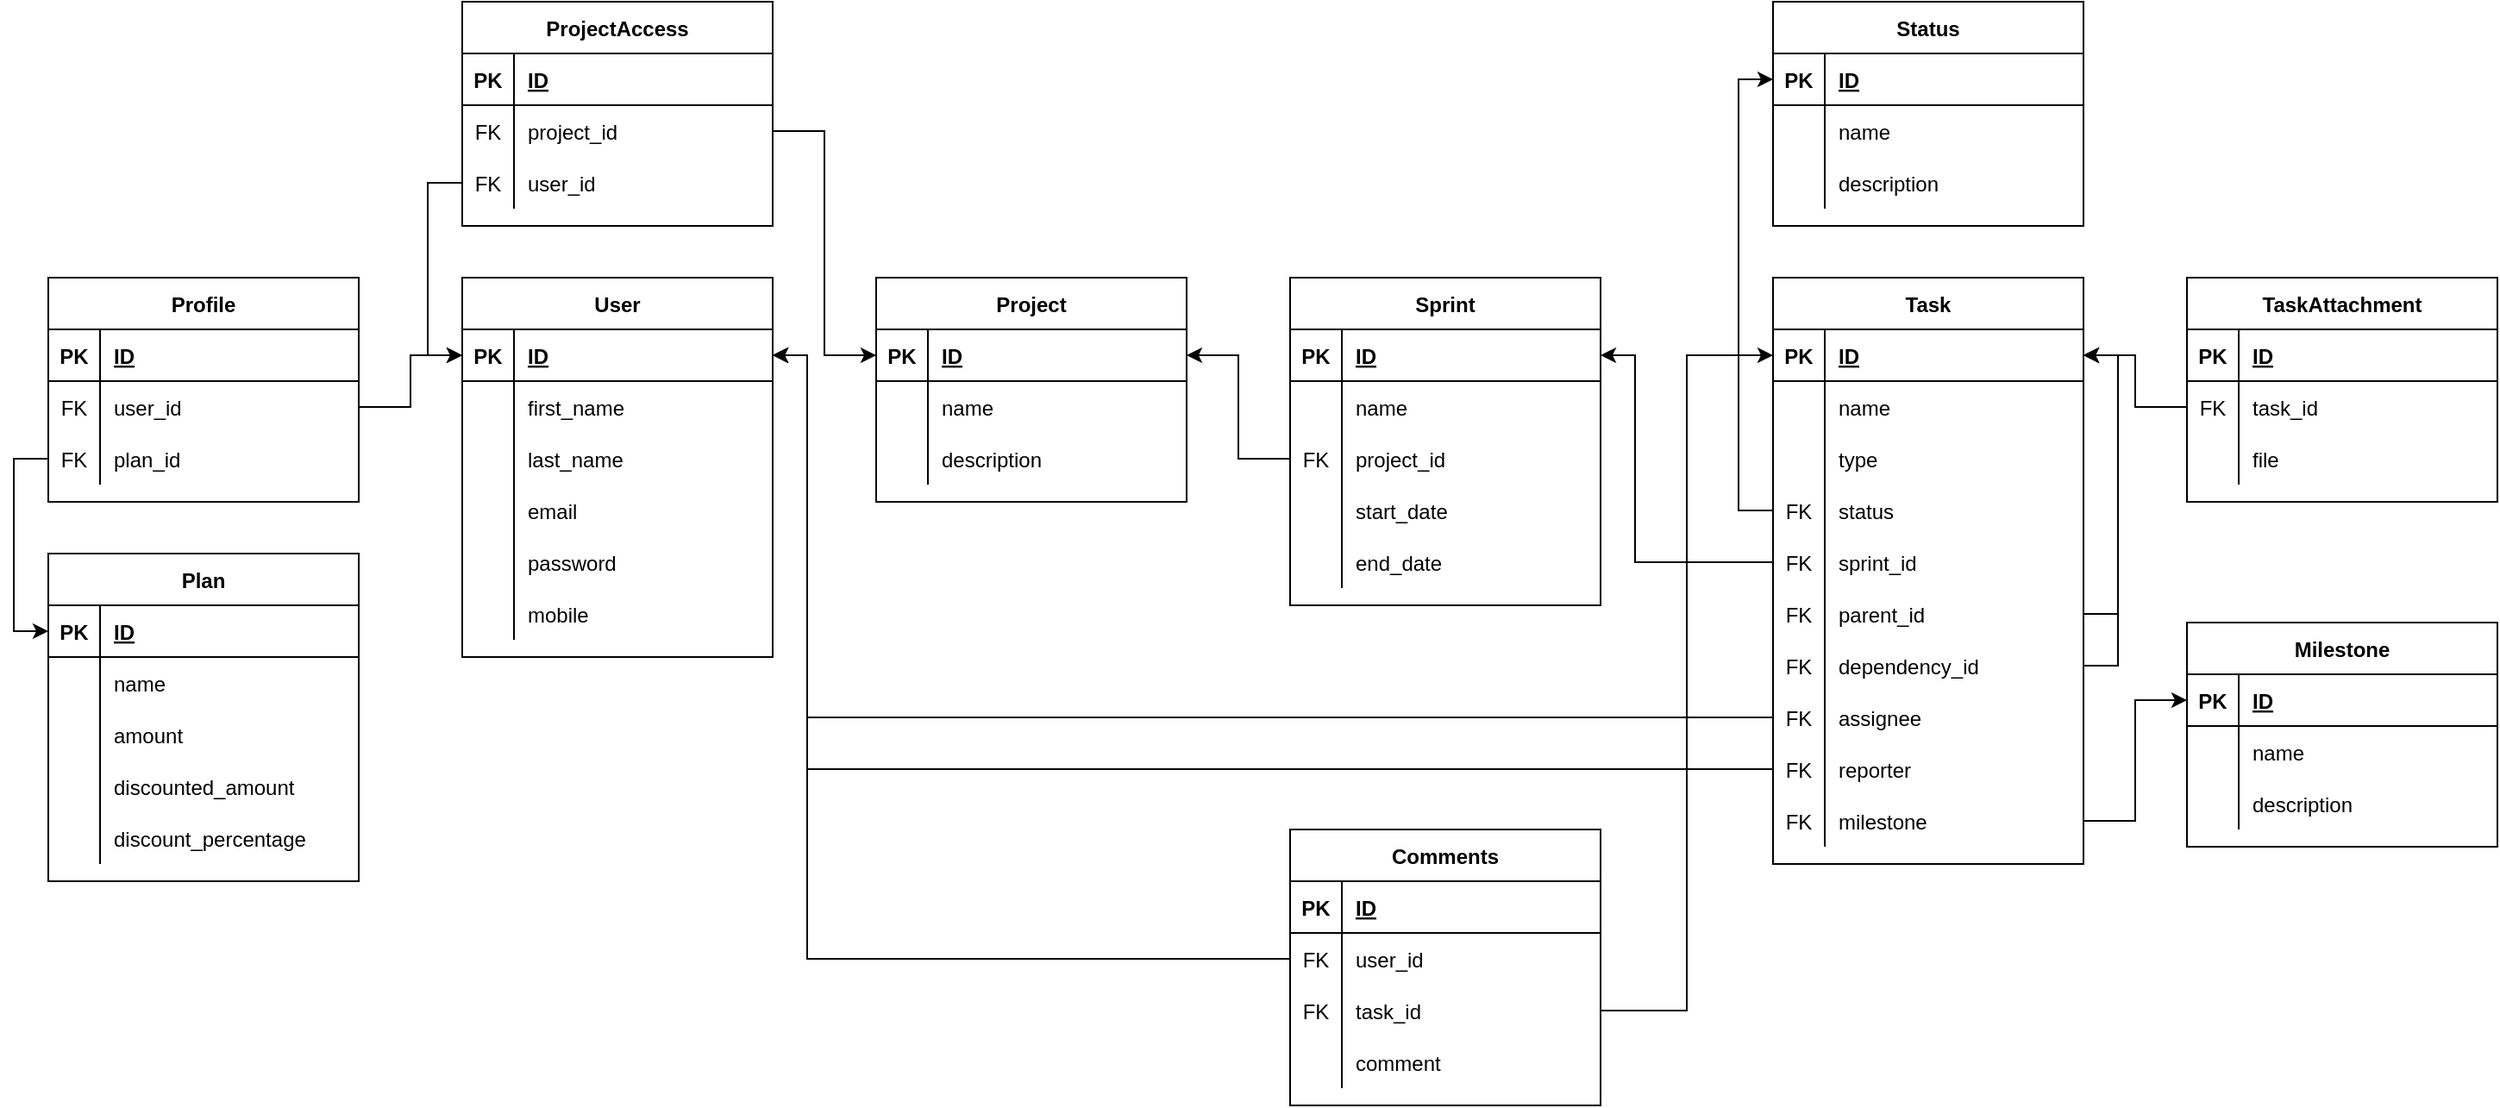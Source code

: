 <mxfile version="15.6.8" type="github">
  <diagram id="wfkcBgb6p3wLtQEq4TnD" name="Page-1">
    <mxGraphModel dx="1186" dy="795" grid="1" gridSize="10" guides="1" tooltips="1" connect="1" arrows="1" fold="1" page="0" pageScale="1" pageWidth="850" pageHeight="1100" math="0" shadow="0">
      <root>
        <mxCell id="0" />
        <mxCell id="1" parent="0" />
        <mxCell id="tUHsFK2jZvNZ1cLPrpK1-1" value="User" style="shape=table;startSize=30;container=1;collapsible=1;childLayout=tableLayout;fixedRows=1;rowLines=0;fontStyle=1;align=center;resizeLast=1;" parent="1" vertex="1">
          <mxGeometry x="320" y="320" width="180" height="220" as="geometry" />
        </mxCell>
        <mxCell id="tUHsFK2jZvNZ1cLPrpK1-2" value="" style="shape=partialRectangle;collapsible=0;dropTarget=0;pointerEvents=0;fillColor=none;top=0;left=0;bottom=1;right=0;points=[[0,0.5],[1,0.5]];portConstraint=eastwest;" parent="tUHsFK2jZvNZ1cLPrpK1-1" vertex="1">
          <mxGeometry y="30" width="180" height="30" as="geometry" />
        </mxCell>
        <mxCell id="tUHsFK2jZvNZ1cLPrpK1-3" value="PK" style="shape=partialRectangle;connectable=0;fillColor=none;top=0;left=0;bottom=0;right=0;fontStyle=1;overflow=hidden;" parent="tUHsFK2jZvNZ1cLPrpK1-2" vertex="1">
          <mxGeometry width="30" height="30" as="geometry">
            <mxRectangle width="30" height="30" as="alternateBounds" />
          </mxGeometry>
        </mxCell>
        <mxCell id="tUHsFK2jZvNZ1cLPrpK1-4" value="ID" style="shape=partialRectangle;connectable=0;fillColor=none;top=0;left=0;bottom=0;right=0;align=left;spacingLeft=6;fontStyle=5;overflow=hidden;" parent="tUHsFK2jZvNZ1cLPrpK1-2" vertex="1">
          <mxGeometry x="30" width="150" height="30" as="geometry">
            <mxRectangle width="150" height="30" as="alternateBounds" />
          </mxGeometry>
        </mxCell>
        <mxCell id="tUHsFK2jZvNZ1cLPrpK1-5" value="" style="shape=partialRectangle;collapsible=0;dropTarget=0;pointerEvents=0;fillColor=none;top=0;left=0;bottom=0;right=0;points=[[0,0.5],[1,0.5]];portConstraint=eastwest;" parent="tUHsFK2jZvNZ1cLPrpK1-1" vertex="1">
          <mxGeometry y="60" width="180" height="30" as="geometry" />
        </mxCell>
        <mxCell id="tUHsFK2jZvNZ1cLPrpK1-6" value="" style="shape=partialRectangle;connectable=0;fillColor=none;top=0;left=0;bottom=0;right=0;editable=1;overflow=hidden;" parent="tUHsFK2jZvNZ1cLPrpK1-5" vertex="1">
          <mxGeometry width="30" height="30" as="geometry">
            <mxRectangle width="30" height="30" as="alternateBounds" />
          </mxGeometry>
        </mxCell>
        <mxCell id="tUHsFK2jZvNZ1cLPrpK1-7" value="first_name" style="shape=partialRectangle;connectable=0;fillColor=none;top=0;left=0;bottom=0;right=0;align=left;spacingLeft=6;overflow=hidden;" parent="tUHsFK2jZvNZ1cLPrpK1-5" vertex="1">
          <mxGeometry x="30" width="150" height="30" as="geometry">
            <mxRectangle width="150" height="30" as="alternateBounds" />
          </mxGeometry>
        </mxCell>
        <mxCell id="tUHsFK2jZvNZ1cLPrpK1-8" value="" style="shape=partialRectangle;collapsible=0;dropTarget=0;pointerEvents=0;fillColor=none;top=0;left=0;bottom=0;right=0;points=[[0,0.5],[1,0.5]];portConstraint=eastwest;" parent="tUHsFK2jZvNZ1cLPrpK1-1" vertex="1">
          <mxGeometry y="90" width="180" height="30" as="geometry" />
        </mxCell>
        <mxCell id="tUHsFK2jZvNZ1cLPrpK1-9" value="" style="shape=partialRectangle;connectable=0;fillColor=none;top=0;left=0;bottom=0;right=0;editable=1;overflow=hidden;" parent="tUHsFK2jZvNZ1cLPrpK1-8" vertex="1">
          <mxGeometry width="30" height="30" as="geometry">
            <mxRectangle width="30" height="30" as="alternateBounds" />
          </mxGeometry>
        </mxCell>
        <mxCell id="tUHsFK2jZvNZ1cLPrpK1-10" value="last_name" style="shape=partialRectangle;connectable=0;fillColor=none;top=0;left=0;bottom=0;right=0;align=left;spacingLeft=6;overflow=hidden;" parent="tUHsFK2jZvNZ1cLPrpK1-8" vertex="1">
          <mxGeometry x="30" width="150" height="30" as="geometry">
            <mxRectangle width="150" height="30" as="alternateBounds" />
          </mxGeometry>
        </mxCell>
        <mxCell id="tUHsFK2jZvNZ1cLPrpK1-11" value="" style="shape=partialRectangle;collapsible=0;dropTarget=0;pointerEvents=0;fillColor=none;top=0;left=0;bottom=0;right=0;points=[[0,0.5],[1,0.5]];portConstraint=eastwest;" parent="tUHsFK2jZvNZ1cLPrpK1-1" vertex="1">
          <mxGeometry y="120" width="180" height="30" as="geometry" />
        </mxCell>
        <mxCell id="tUHsFK2jZvNZ1cLPrpK1-12" value="" style="shape=partialRectangle;connectable=0;fillColor=none;top=0;left=0;bottom=0;right=0;editable=1;overflow=hidden;" parent="tUHsFK2jZvNZ1cLPrpK1-11" vertex="1">
          <mxGeometry width="30" height="30" as="geometry">
            <mxRectangle width="30" height="30" as="alternateBounds" />
          </mxGeometry>
        </mxCell>
        <mxCell id="tUHsFK2jZvNZ1cLPrpK1-13" value="email" style="shape=partialRectangle;connectable=0;fillColor=none;top=0;left=0;bottom=0;right=0;align=left;spacingLeft=6;overflow=hidden;" parent="tUHsFK2jZvNZ1cLPrpK1-11" vertex="1">
          <mxGeometry x="30" width="150" height="30" as="geometry">
            <mxRectangle width="150" height="30" as="alternateBounds" />
          </mxGeometry>
        </mxCell>
        <mxCell id="tUHsFK2jZvNZ1cLPrpK1-15" value="" style="shape=partialRectangle;collapsible=0;dropTarget=0;pointerEvents=0;fillColor=none;top=0;left=0;bottom=0;right=0;points=[[0,0.5],[1,0.5]];portConstraint=eastwest;" parent="tUHsFK2jZvNZ1cLPrpK1-1" vertex="1">
          <mxGeometry y="150" width="180" height="30" as="geometry" />
        </mxCell>
        <mxCell id="tUHsFK2jZvNZ1cLPrpK1-16" value="" style="shape=partialRectangle;connectable=0;fillColor=none;top=0;left=0;bottom=0;right=0;editable=1;overflow=hidden;" parent="tUHsFK2jZvNZ1cLPrpK1-15" vertex="1">
          <mxGeometry width="30" height="30" as="geometry">
            <mxRectangle width="30" height="30" as="alternateBounds" />
          </mxGeometry>
        </mxCell>
        <mxCell id="tUHsFK2jZvNZ1cLPrpK1-17" value="password" style="shape=partialRectangle;connectable=0;fillColor=none;top=0;left=0;bottom=0;right=0;align=left;spacingLeft=6;overflow=hidden;" parent="tUHsFK2jZvNZ1cLPrpK1-15" vertex="1">
          <mxGeometry x="30" width="150" height="30" as="geometry">
            <mxRectangle width="150" height="30" as="alternateBounds" />
          </mxGeometry>
        </mxCell>
        <mxCell id="tUHsFK2jZvNZ1cLPrpK1-18" value="" style="shape=partialRectangle;collapsible=0;dropTarget=0;pointerEvents=0;fillColor=none;top=0;left=0;bottom=0;right=0;points=[[0,0.5],[1,0.5]];portConstraint=eastwest;" parent="tUHsFK2jZvNZ1cLPrpK1-1" vertex="1">
          <mxGeometry y="180" width="180" height="30" as="geometry" />
        </mxCell>
        <mxCell id="tUHsFK2jZvNZ1cLPrpK1-19" value="" style="shape=partialRectangle;connectable=0;fillColor=none;top=0;left=0;bottom=0;right=0;editable=1;overflow=hidden;" parent="tUHsFK2jZvNZ1cLPrpK1-18" vertex="1">
          <mxGeometry width="30" height="30" as="geometry">
            <mxRectangle width="30" height="30" as="alternateBounds" />
          </mxGeometry>
        </mxCell>
        <mxCell id="tUHsFK2jZvNZ1cLPrpK1-20" value="mobile" style="shape=partialRectangle;connectable=0;fillColor=none;top=0;left=0;bottom=0;right=0;align=left;spacingLeft=6;overflow=hidden;" parent="tUHsFK2jZvNZ1cLPrpK1-18" vertex="1">
          <mxGeometry x="30" width="150" height="30" as="geometry">
            <mxRectangle width="150" height="30" as="alternateBounds" />
          </mxGeometry>
        </mxCell>
        <mxCell id="tUHsFK2jZvNZ1cLPrpK1-24" value="Profile" style="shape=table;startSize=30;container=1;collapsible=1;childLayout=tableLayout;fixedRows=1;rowLines=0;fontStyle=1;align=center;resizeLast=1;" parent="1" vertex="1">
          <mxGeometry x="80" y="320" width="180" height="130" as="geometry" />
        </mxCell>
        <mxCell id="tUHsFK2jZvNZ1cLPrpK1-25" value="" style="shape=partialRectangle;collapsible=0;dropTarget=0;pointerEvents=0;fillColor=none;top=0;left=0;bottom=1;right=0;points=[[0,0.5],[1,0.5]];portConstraint=eastwest;" parent="tUHsFK2jZvNZ1cLPrpK1-24" vertex="1">
          <mxGeometry y="30" width="180" height="30" as="geometry" />
        </mxCell>
        <mxCell id="tUHsFK2jZvNZ1cLPrpK1-26" value="PK" style="shape=partialRectangle;connectable=0;fillColor=none;top=0;left=0;bottom=0;right=0;fontStyle=1;overflow=hidden;" parent="tUHsFK2jZvNZ1cLPrpK1-25" vertex="1">
          <mxGeometry width="30" height="30" as="geometry">
            <mxRectangle width="30" height="30" as="alternateBounds" />
          </mxGeometry>
        </mxCell>
        <mxCell id="tUHsFK2jZvNZ1cLPrpK1-27" value="ID" style="shape=partialRectangle;connectable=0;fillColor=none;top=0;left=0;bottom=0;right=0;align=left;spacingLeft=6;fontStyle=5;overflow=hidden;" parent="tUHsFK2jZvNZ1cLPrpK1-25" vertex="1">
          <mxGeometry x="30" width="150" height="30" as="geometry">
            <mxRectangle width="150" height="30" as="alternateBounds" />
          </mxGeometry>
        </mxCell>
        <mxCell id="tUHsFK2jZvNZ1cLPrpK1-28" value="" style="shape=partialRectangle;collapsible=0;dropTarget=0;pointerEvents=0;fillColor=none;top=0;left=0;bottom=0;right=0;points=[[0,0.5],[1,0.5]];portConstraint=eastwest;" parent="tUHsFK2jZvNZ1cLPrpK1-24" vertex="1">
          <mxGeometry y="60" width="180" height="30" as="geometry" />
        </mxCell>
        <mxCell id="tUHsFK2jZvNZ1cLPrpK1-29" value="FK" style="shape=partialRectangle;connectable=0;fillColor=none;top=0;left=0;bottom=0;right=0;editable=1;overflow=hidden;" parent="tUHsFK2jZvNZ1cLPrpK1-28" vertex="1">
          <mxGeometry width="30" height="30" as="geometry">
            <mxRectangle width="30" height="30" as="alternateBounds" />
          </mxGeometry>
        </mxCell>
        <mxCell id="tUHsFK2jZvNZ1cLPrpK1-30" value="user_id" style="shape=partialRectangle;connectable=0;fillColor=none;top=0;left=0;bottom=0;right=0;align=left;spacingLeft=6;overflow=hidden;" parent="tUHsFK2jZvNZ1cLPrpK1-28" vertex="1">
          <mxGeometry x="30" width="150" height="30" as="geometry">
            <mxRectangle width="150" height="30" as="alternateBounds" />
          </mxGeometry>
        </mxCell>
        <mxCell id="tUHsFK2jZvNZ1cLPrpK1-31" value="" style="shape=partialRectangle;collapsible=0;dropTarget=0;pointerEvents=0;fillColor=none;top=0;left=0;bottom=0;right=0;points=[[0,0.5],[1,0.5]];portConstraint=eastwest;" parent="tUHsFK2jZvNZ1cLPrpK1-24" vertex="1">
          <mxGeometry y="90" width="180" height="30" as="geometry" />
        </mxCell>
        <mxCell id="tUHsFK2jZvNZ1cLPrpK1-32" value="FK" style="shape=partialRectangle;connectable=0;fillColor=none;top=0;left=0;bottom=0;right=0;editable=1;overflow=hidden;" parent="tUHsFK2jZvNZ1cLPrpK1-31" vertex="1">
          <mxGeometry width="30" height="30" as="geometry">
            <mxRectangle width="30" height="30" as="alternateBounds" />
          </mxGeometry>
        </mxCell>
        <mxCell id="tUHsFK2jZvNZ1cLPrpK1-33" value="plan_id" style="shape=partialRectangle;connectable=0;fillColor=none;top=0;left=0;bottom=0;right=0;align=left;spacingLeft=6;overflow=hidden;" parent="tUHsFK2jZvNZ1cLPrpK1-31" vertex="1">
          <mxGeometry x="30" width="150" height="30" as="geometry">
            <mxRectangle width="150" height="30" as="alternateBounds" />
          </mxGeometry>
        </mxCell>
        <mxCell id="tUHsFK2jZvNZ1cLPrpK1-43" style="edgeStyle=orthogonalEdgeStyle;rounded=0;orthogonalLoop=1;jettySize=auto;html=1;entryX=0;entryY=0.5;entryDx=0;entryDy=0;" parent="1" source="tUHsFK2jZvNZ1cLPrpK1-28" target="tUHsFK2jZvNZ1cLPrpK1-2" edge="1">
          <mxGeometry relative="1" as="geometry" />
        </mxCell>
        <mxCell id="tUHsFK2jZvNZ1cLPrpK1-44" value="Plan" style="shape=table;startSize=30;container=1;collapsible=1;childLayout=tableLayout;fixedRows=1;rowLines=0;fontStyle=1;align=center;resizeLast=1;" parent="1" vertex="1">
          <mxGeometry x="80" y="480" width="180" height="190" as="geometry" />
        </mxCell>
        <mxCell id="tUHsFK2jZvNZ1cLPrpK1-45" value="" style="shape=partialRectangle;collapsible=0;dropTarget=0;pointerEvents=0;fillColor=none;top=0;left=0;bottom=1;right=0;points=[[0,0.5],[1,0.5]];portConstraint=eastwest;" parent="tUHsFK2jZvNZ1cLPrpK1-44" vertex="1">
          <mxGeometry y="30" width="180" height="30" as="geometry" />
        </mxCell>
        <mxCell id="tUHsFK2jZvNZ1cLPrpK1-46" value="PK" style="shape=partialRectangle;connectable=0;fillColor=none;top=0;left=0;bottom=0;right=0;fontStyle=1;overflow=hidden;" parent="tUHsFK2jZvNZ1cLPrpK1-45" vertex="1">
          <mxGeometry width="30" height="30" as="geometry">
            <mxRectangle width="30" height="30" as="alternateBounds" />
          </mxGeometry>
        </mxCell>
        <mxCell id="tUHsFK2jZvNZ1cLPrpK1-47" value="ID" style="shape=partialRectangle;connectable=0;fillColor=none;top=0;left=0;bottom=0;right=0;align=left;spacingLeft=6;fontStyle=5;overflow=hidden;" parent="tUHsFK2jZvNZ1cLPrpK1-45" vertex="1">
          <mxGeometry x="30" width="150" height="30" as="geometry">
            <mxRectangle width="150" height="30" as="alternateBounds" />
          </mxGeometry>
        </mxCell>
        <mxCell id="tUHsFK2jZvNZ1cLPrpK1-48" value="" style="shape=partialRectangle;collapsible=0;dropTarget=0;pointerEvents=0;fillColor=none;top=0;left=0;bottom=0;right=0;points=[[0,0.5],[1,0.5]];portConstraint=eastwest;" parent="tUHsFK2jZvNZ1cLPrpK1-44" vertex="1">
          <mxGeometry y="60" width="180" height="30" as="geometry" />
        </mxCell>
        <mxCell id="tUHsFK2jZvNZ1cLPrpK1-49" value="" style="shape=partialRectangle;connectable=0;fillColor=none;top=0;left=0;bottom=0;right=0;editable=1;overflow=hidden;" parent="tUHsFK2jZvNZ1cLPrpK1-48" vertex="1">
          <mxGeometry width="30" height="30" as="geometry">
            <mxRectangle width="30" height="30" as="alternateBounds" />
          </mxGeometry>
        </mxCell>
        <mxCell id="tUHsFK2jZvNZ1cLPrpK1-50" value="name" style="shape=partialRectangle;connectable=0;fillColor=none;top=0;left=0;bottom=0;right=0;align=left;spacingLeft=6;overflow=hidden;" parent="tUHsFK2jZvNZ1cLPrpK1-48" vertex="1">
          <mxGeometry x="30" width="150" height="30" as="geometry">
            <mxRectangle width="150" height="30" as="alternateBounds" />
          </mxGeometry>
        </mxCell>
        <mxCell id="tUHsFK2jZvNZ1cLPrpK1-51" value="" style="shape=partialRectangle;collapsible=0;dropTarget=0;pointerEvents=0;fillColor=none;top=0;left=0;bottom=0;right=0;points=[[0,0.5],[1,0.5]];portConstraint=eastwest;" parent="tUHsFK2jZvNZ1cLPrpK1-44" vertex="1">
          <mxGeometry y="90" width="180" height="30" as="geometry" />
        </mxCell>
        <mxCell id="tUHsFK2jZvNZ1cLPrpK1-52" value="" style="shape=partialRectangle;connectable=0;fillColor=none;top=0;left=0;bottom=0;right=0;editable=1;overflow=hidden;" parent="tUHsFK2jZvNZ1cLPrpK1-51" vertex="1">
          <mxGeometry width="30" height="30" as="geometry">
            <mxRectangle width="30" height="30" as="alternateBounds" />
          </mxGeometry>
        </mxCell>
        <mxCell id="tUHsFK2jZvNZ1cLPrpK1-53" value="amount" style="shape=partialRectangle;connectable=0;fillColor=none;top=0;left=0;bottom=0;right=0;align=left;spacingLeft=6;overflow=hidden;" parent="tUHsFK2jZvNZ1cLPrpK1-51" vertex="1">
          <mxGeometry x="30" width="150" height="30" as="geometry">
            <mxRectangle width="150" height="30" as="alternateBounds" />
          </mxGeometry>
        </mxCell>
        <mxCell id="tUHsFK2jZvNZ1cLPrpK1-54" value="" style="shape=partialRectangle;collapsible=0;dropTarget=0;pointerEvents=0;fillColor=none;top=0;left=0;bottom=0;right=0;points=[[0,0.5],[1,0.5]];portConstraint=eastwest;" parent="tUHsFK2jZvNZ1cLPrpK1-44" vertex="1">
          <mxGeometry y="120" width="180" height="30" as="geometry" />
        </mxCell>
        <mxCell id="tUHsFK2jZvNZ1cLPrpK1-55" value="" style="shape=partialRectangle;connectable=0;fillColor=none;top=0;left=0;bottom=0;right=0;editable=1;overflow=hidden;" parent="tUHsFK2jZvNZ1cLPrpK1-54" vertex="1">
          <mxGeometry width="30" height="30" as="geometry">
            <mxRectangle width="30" height="30" as="alternateBounds" />
          </mxGeometry>
        </mxCell>
        <mxCell id="tUHsFK2jZvNZ1cLPrpK1-56" value="discounted_amount" style="shape=partialRectangle;connectable=0;fillColor=none;top=0;left=0;bottom=0;right=0;align=left;spacingLeft=6;overflow=hidden;" parent="tUHsFK2jZvNZ1cLPrpK1-54" vertex="1">
          <mxGeometry x="30" width="150" height="30" as="geometry">
            <mxRectangle width="150" height="30" as="alternateBounds" />
          </mxGeometry>
        </mxCell>
        <mxCell id="tUHsFK2jZvNZ1cLPrpK1-57" value="" style="shape=partialRectangle;collapsible=0;dropTarget=0;pointerEvents=0;fillColor=none;top=0;left=0;bottom=0;right=0;points=[[0,0.5],[1,0.5]];portConstraint=eastwest;" parent="tUHsFK2jZvNZ1cLPrpK1-44" vertex="1">
          <mxGeometry y="150" width="180" height="30" as="geometry" />
        </mxCell>
        <mxCell id="tUHsFK2jZvNZ1cLPrpK1-58" value="" style="shape=partialRectangle;connectable=0;fillColor=none;top=0;left=0;bottom=0;right=0;editable=1;overflow=hidden;" parent="tUHsFK2jZvNZ1cLPrpK1-57" vertex="1">
          <mxGeometry width="30" height="30" as="geometry">
            <mxRectangle width="30" height="30" as="alternateBounds" />
          </mxGeometry>
        </mxCell>
        <mxCell id="tUHsFK2jZvNZ1cLPrpK1-59" value="discount_percentage" style="shape=partialRectangle;connectable=0;fillColor=none;top=0;left=0;bottom=0;right=0;align=left;spacingLeft=6;overflow=hidden;" parent="tUHsFK2jZvNZ1cLPrpK1-57" vertex="1">
          <mxGeometry x="30" width="150" height="30" as="geometry">
            <mxRectangle width="150" height="30" as="alternateBounds" />
          </mxGeometry>
        </mxCell>
        <mxCell id="tUHsFK2jZvNZ1cLPrpK1-63" style="edgeStyle=orthogonalEdgeStyle;rounded=0;orthogonalLoop=1;jettySize=auto;html=1;entryX=0;entryY=0.5;entryDx=0;entryDy=0;" parent="1" source="tUHsFK2jZvNZ1cLPrpK1-31" target="tUHsFK2jZvNZ1cLPrpK1-45" edge="1">
          <mxGeometry relative="1" as="geometry" />
        </mxCell>
        <mxCell id="2mw0_InC506mDzr1-3cD-1" value="Project" style="shape=table;startSize=30;container=1;collapsible=1;childLayout=tableLayout;fixedRows=1;rowLines=0;fontStyle=1;align=center;resizeLast=1;" vertex="1" parent="1">
          <mxGeometry x="560" y="320" width="180" height="130" as="geometry" />
        </mxCell>
        <mxCell id="2mw0_InC506mDzr1-3cD-2" value="" style="shape=partialRectangle;collapsible=0;dropTarget=0;pointerEvents=0;fillColor=none;top=0;left=0;bottom=1;right=0;points=[[0,0.5],[1,0.5]];portConstraint=eastwest;" vertex="1" parent="2mw0_InC506mDzr1-3cD-1">
          <mxGeometry y="30" width="180" height="30" as="geometry" />
        </mxCell>
        <mxCell id="2mw0_InC506mDzr1-3cD-3" value="PK" style="shape=partialRectangle;connectable=0;fillColor=none;top=0;left=0;bottom=0;right=0;fontStyle=1;overflow=hidden;" vertex="1" parent="2mw0_InC506mDzr1-3cD-2">
          <mxGeometry width="30" height="30" as="geometry">
            <mxRectangle width="30" height="30" as="alternateBounds" />
          </mxGeometry>
        </mxCell>
        <mxCell id="2mw0_InC506mDzr1-3cD-4" value="ID" style="shape=partialRectangle;connectable=0;fillColor=none;top=0;left=0;bottom=0;right=0;align=left;spacingLeft=6;fontStyle=5;overflow=hidden;" vertex="1" parent="2mw0_InC506mDzr1-3cD-2">
          <mxGeometry x="30" width="150" height="30" as="geometry">
            <mxRectangle width="150" height="30" as="alternateBounds" />
          </mxGeometry>
        </mxCell>
        <mxCell id="2mw0_InC506mDzr1-3cD-5" value="" style="shape=partialRectangle;collapsible=0;dropTarget=0;pointerEvents=0;fillColor=none;top=0;left=0;bottom=0;right=0;points=[[0,0.5],[1,0.5]];portConstraint=eastwest;" vertex="1" parent="2mw0_InC506mDzr1-3cD-1">
          <mxGeometry y="60" width="180" height="30" as="geometry" />
        </mxCell>
        <mxCell id="2mw0_InC506mDzr1-3cD-6" value="" style="shape=partialRectangle;connectable=0;fillColor=none;top=0;left=0;bottom=0;right=0;editable=1;overflow=hidden;" vertex="1" parent="2mw0_InC506mDzr1-3cD-5">
          <mxGeometry width="30" height="30" as="geometry">
            <mxRectangle width="30" height="30" as="alternateBounds" />
          </mxGeometry>
        </mxCell>
        <mxCell id="2mw0_InC506mDzr1-3cD-7" value="name" style="shape=partialRectangle;connectable=0;fillColor=none;top=0;left=0;bottom=0;right=0;align=left;spacingLeft=6;overflow=hidden;" vertex="1" parent="2mw0_InC506mDzr1-3cD-5">
          <mxGeometry x="30" width="150" height="30" as="geometry">
            <mxRectangle width="150" height="30" as="alternateBounds" />
          </mxGeometry>
        </mxCell>
        <mxCell id="2mw0_InC506mDzr1-3cD-8" value="" style="shape=partialRectangle;collapsible=0;dropTarget=0;pointerEvents=0;fillColor=none;top=0;left=0;bottom=0;right=0;points=[[0,0.5],[1,0.5]];portConstraint=eastwest;" vertex="1" parent="2mw0_InC506mDzr1-3cD-1">
          <mxGeometry y="90" width="180" height="30" as="geometry" />
        </mxCell>
        <mxCell id="2mw0_InC506mDzr1-3cD-9" value="" style="shape=partialRectangle;connectable=0;fillColor=none;top=0;left=0;bottom=0;right=0;editable=1;overflow=hidden;" vertex="1" parent="2mw0_InC506mDzr1-3cD-8">
          <mxGeometry width="30" height="30" as="geometry">
            <mxRectangle width="30" height="30" as="alternateBounds" />
          </mxGeometry>
        </mxCell>
        <mxCell id="2mw0_InC506mDzr1-3cD-10" value="description" style="shape=partialRectangle;connectable=0;fillColor=none;top=0;left=0;bottom=0;right=0;align=left;spacingLeft=6;overflow=hidden;" vertex="1" parent="2mw0_InC506mDzr1-3cD-8">
          <mxGeometry x="30" width="150" height="30" as="geometry">
            <mxRectangle width="150" height="30" as="alternateBounds" />
          </mxGeometry>
        </mxCell>
        <mxCell id="2mw0_InC506mDzr1-3cD-20" value="ProjectAccess" style="shape=table;startSize=30;container=1;collapsible=1;childLayout=tableLayout;fixedRows=1;rowLines=0;fontStyle=1;align=center;resizeLast=1;" vertex="1" parent="1">
          <mxGeometry x="320" y="160" width="180" height="130" as="geometry" />
        </mxCell>
        <mxCell id="2mw0_InC506mDzr1-3cD-21" value="" style="shape=partialRectangle;collapsible=0;dropTarget=0;pointerEvents=0;fillColor=none;top=0;left=0;bottom=1;right=0;points=[[0,0.5],[1,0.5]];portConstraint=eastwest;" vertex="1" parent="2mw0_InC506mDzr1-3cD-20">
          <mxGeometry y="30" width="180" height="30" as="geometry" />
        </mxCell>
        <mxCell id="2mw0_InC506mDzr1-3cD-22" value="PK" style="shape=partialRectangle;connectable=0;fillColor=none;top=0;left=0;bottom=0;right=0;fontStyle=1;overflow=hidden;" vertex="1" parent="2mw0_InC506mDzr1-3cD-21">
          <mxGeometry width="30" height="30" as="geometry">
            <mxRectangle width="30" height="30" as="alternateBounds" />
          </mxGeometry>
        </mxCell>
        <mxCell id="2mw0_InC506mDzr1-3cD-23" value="ID" style="shape=partialRectangle;connectable=0;fillColor=none;top=0;left=0;bottom=0;right=0;align=left;spacingLeft=6;fontStyle=5;overflow=hidden;" vertex="1" parent="2mw0_InC506mDzr1-3cD-21">
          <mxGeometry x="30" width="150" height="30" as="geometry">
            <mxRectangle width="150" height="30" as="alternateBounds" />
          </mxGeometry>
        </mxCell>
        <mxCell id="2mw0_InC506mDzr1-3cD-24" value="" style="shape=partialRectangle;collapsible=0;dropTarget=0;pointerEvents=0;fillColor=none;top=0;left=0;bottom=0;right=0;points=[[0,0.5],[1,0.5]];portConstraint=eastwest;" vertex="1" parent="2mw0_InC506mDzr1-3cD-20">
          <mxGeometry y="60" width="180" height="30" as="geometry" />
        </mxCell>
        <mxCell id="2mw0_InC506mDzr1-3cD-25" value="FK" style="shape=partialRectangle;connectable=0;fillColor=none;top=0;left=0;bottom=0;right=0;editable=1;overflow=hidden;" vertex="1" parent="2mw0_InC506mDzr1-3cD-24">
          <mxGeometry width="30" height="30" as="geometry">
            <mxRectangle width="30" height="30" as="alternateBounds" />
          </mxGeometry>
        </mxCell>
        <mxCell id="2mw0_InC506mDzr1-3cD-26" value="project_id" style="shape=partialRectangle;connectable=0;fillColor=none;top=0;left=0;bottom=0;right=0;align=left;spacingLeft=6;overflow=hidden;" vertex="1" parent="2mw0_InC506mDzr1-3cD-24">
          <mxGeometry x="30" width="150" height="30" as="geometry">
            <mxRectangle width="150" height="30" as="alternateBounds" />
          </mxGeometry>
        </mxCell>
        <mxCell id="2mw0_InC506mDzr1-3cD-27" value="" style="shape=partialRectangle;collapsible=0;dropTarget=0;pointerEvents=0;fillColor=none;top=0;left=0;bottom=0;right=0;points=[[0,0.5],[1,0.5]];portConstraint=eastwest;" vertex="1" parent="2mw0_InC506mDzr1-3cD-20">
          <mxGeometry y="90" width="180" height="30" as="geometry" />
        </mxCell>
        <mxCell id="2mw0_InC506mDzr1-3cD-28" value="FK" style="shape=partialRectangle;connectable=0;fillColor=none;top=0;left=0;bottom=0;right=0;editable=1;overflow=hidden;" vertex="1" parent="2mw0_InC506mDzr1-3cD-27">
          <mxGeometry width="30" height="30" as="geometry">
            <mxRectangle width="30" height="30" as="alternateBounds" />
          </mxGeometry>
        </mxCell>
        <mxCell id="2mw0_InC506mDzr1-3cD-29" value="user_id" style="shape=partialRectangle;connectable=0;fillColor=none;top=0;left=0;bottom=0;right=0;align=left;spacingLeft=6;overflow=hidden;" vertex="1" parent="2mw0_InC506mDzr1-3cD-27">
          <mxGeometry x="30" width="150" height="30" as="geometry">
            <mxRectangle width="150" height="30" as="alternateBounds" />
          </mxGeometry>
        </mxCell>
        <mxCell id="2mw0_InC506mDzr1-3cD-34" style="edgeStyle=orthogonalEdgeStyle;rounded=0;orthogonalLoop=1;jettySize=auto;html=1;entryX=0;entryY=0.5;entryDx=0;entryDy=0;" edge="1" parent="1" source="2mw0_InC506mDzr1-3cD-24" target="2mw0_InC506mDzr1-3cD-2">
          <mxGeometry relative="1" as="geometry" />
        </mxCell>
        <mxCell id="2mw0_InC506mDzr1-3cD-35" style="edgeStyle=orthogonalEdgeStyle;rounded=0;orthogonalLoop=1;jettySize=auto;html=1;entryX=0;entryY=0.5;entryDx=0;entryDy=0;" edge="1" parent="1" source="2mw0_InC506mDzr1-3cD-27" target="tUHsFK2jZvNZ1cLPrpK1-2">
          <mxGeometry relative="1" as="geometry" />
        </mxCell>
        <mxCell id="2mw0_InC506mDzr1-3cD-36" value="Sprint" style="shape=table;startSize=30;container=1;collapsible=1;childLayout=tableLayout;fixedRows=1;rowLines=0;fontStyle=1;align=center;resizeLast=1;" vertex="1" parent="1">
          <mxGeometry x="800" y="320" width="180" height="190" as="geometry" />
        </mxCell>
        <mxCell id="2mw0_InC506mDzr1-3cD-37" value="" style="shape=partialRectangle;collapsible=0;dropTarget=0;pointerEvents=0;fillColor=none;top=0;left=0;bottom=1;right=0;points=[[0,0.5],[1,0.5]];portConstraint=eastwest;" vertex="1" parent="2mw0_InC506mDzr1-3cD-36">
          <mxGeometry y="30" width="180" height="30" as="geometry" />
        </mxCell>
        <mxCell id="2mw0_InC506mDzr1-3cD-38" value="PK" style="shape=partialRectangle;connectable=0;fillColor=none;top=0;left=0;bottom=0;right=0;fontStyle=1;overflow=hidden;" vertex="1" parent="2mw0_InC506mDzr1-3cD-37">
          <mxGeometry width="30" height="30" as="geometry">
            <mxRectangle width="30" height="30" as="alternateBounds" />
          </mxGeometry>
        </mxCell>
        <mxCell id="2mw0_InC506mDzr1-3cD-39" value="ID" style="shape=partialRectangle;connectable=0;fillColor=none;top=0;left=0;bottom=0;right=0;align=left;spacingLeft=6;fontStyle=5;overflow=hidden;" vertex="1" parent="2mw0_InC506mDzr1-3cD-37">
          <mxGeometry x="30" width="150" height="30" as="geometry">
            <mxRectangle width="150" height="30" as="alternateBounds" />
          </mxGeometry>
        </mxCell>
        <mxCell id="2mw0_InC506mDzr1-3cD-40" value="" style="shape=partialRectangle;collapsible=0;dropTarget=0;pointerEvents=0;fillColor=none;top=0;left=0;bottom=0;right=0;points=[[0,0.5],[1,0.5]];portConstraint=eastwest;" vertex="1" parent="2mw0_InC506mDzr1-3cD-36">
          <mxGeometry y="60" width="180" height="30" as="geometry" />
        </mxCell>
        <mxCell id="2mw0_InC506mDzr1-3cD-41" value="" style="shape=partialRectangle;connectable=0;fillColor=none;top=0;left=0;bottom=0;right=0;editable=1;overflow=hidden;" vertex="1" parent="2mw0_InC506mDzr1-3cD-40">
          <mxGeometry width="30" height="30" as="geometry">
            <mxRectangle width="30" height="30" as="alternateBounds" />
          </mxGeometry>
        </mxCell>
        <mxCell id="2mw0_InC506mDzr1-3cD-42" value="name" style="shape=partialRectangle;connectable=0;fillColor=none;top=0;left=0;bottom=0;right=0;align=left;spacingLeft=6;overflow=hidden;" vertex="1" parent="2mw0_InC506mDzr1-3cD-40">
          <mxGeometry x="30" width="150" height="30" as="geometry">
            <mxRectangle width="150" height="30" as="alternateBounds" />
          </mxGeometry>
        </mxCell>
        <mxCell id="2mw0_InC506mDzr1-3cD-43" value="" style="shape=partialRectangle;collapsible=0;dropTarget=0;pointerEvents=0;fillColor=none;top=0;left=0;bottom=0;right=0;points=[[0,0.5],[1,0.5]];portConstraint=eastwest;" vertex="1" parent="2mw0_InC506mDzr1-3cD-36">
          <mxGeometry y="90" width="180" height="30" as="geometry" />
        </mxCell>
        <mxCell id="2mw0_InC506mDzr1-3cD-44" value="FK" style="shape=partialRectangle;connectable=0;fillColor=none;top=0;left=0;bottom=0;right=0;editable=1;overflow=hidden;" vertex="1" parent="2mw0_InC506mDzr1-3cD-43">
          <mxGeometry width="30" height="30" as="geometry">
            <mxRectangle width="30" height="30" as="alternateBounds" />
          </mxGeometry>
        </mxCell>
        <mxCell id="2mw0_InC506mDzr1-3cD-45" value="project_id" style="shape=partialRectangle;connectable=0;fillColor=none;top=0;left=0;bottom=0;right=0;align=left;spacingLeft=6;overflow=hidden;" vertex="1" parent="2mw0_InC506mDzr1-3cD-43">
          <mxGeometry x="30" width="150" height="30" as="geometry">
            <mxRectangle width="150" height="30" as="alternateBounds" />
          </mxGeometry>
        </mxCell>
        <mxCell id="2mw0_InC506mDzr1-3cD-57" value="" style="shape=partialRectangle;collapsible=0;dropTarget=0;pointerEvents=0;fillColor=none;top=0;left=0;bottom=0;right=0;points=[[0,0.5],[1,0.5]];portConstraint=eastwest;" vertex="1" parent="2mw0_InC506mDzr1-3cD-36">
          <mxGeometry y="120" width="180" height="30" as="geometry" />
        </mxCell>
        <mxCell id="2mw0_InC506mDzr1-3cD-58" value="" style="shape=partialRectangle;connectable=0;fillColor=none;top=0;left=0;bottom=0;right=0;editable=1;overflow=hidden;" vertex="1" parent="2mw0_InC506mDzr1-3cD-57">
          <mxGeometry width="30" height="30" as="geometry">
            <mxRectangle width="30" height="30" as="alternateBounds" />
          </mxGeometry>
        </mxCell>
        <mxCell id="2mw0_InC506mDzr1-3cD-59" value="start_date" style="shape=partialRectangle;connectable=0;fillColor=none;top=0;left=0;bottom=0;right=0;align=left;spacingLeft=6;overflow=hidden;" vertex="1" parent="2mw0_InC506mDzr1-3cD-57">
          <mxGeometry x="30" width="150" height="30" as="geometry">
            <mxRectangle width="150" height="30" as="alternateBounds" />
          </mxGeometry>
        </mxCell>
        <mxCell id="2mw0_InC506mDzr1-3cD-60" value="" style="shape=partialRectangle;collapsible=0;dropTarget=0;pointerEvents=0;fillColor=none;top=0;left=0;bottom=0;right=0;points=[[0,0.5],[1,0.5]];portConstraint=eastwest;" vertex="1" parent="2mw0_InC506mDzr1-3cD-36">
          <mxGeometry y="150" width="180" height="30" as="geometry" />
        </mxCell>
        <mxCell id="2mw0_InC506mDzr1-3cD-61" value="" style="shape=partialRectangle;connectable=0;fillColor=none;top=0;left=0;bottom=0;right=0;editable=1;overflow=hidden;" vertex="1" parent="2mw0_InC506mDzr1-3cD-60">
          <mxGeometry width="30" height="30" as="geometry">
            <mxRectangle width="30" height="30" as="alternateBounds" />
          </mxGeometry>
        </mxCell>
        <mxCell id="2mw0_InC506mDzr1-3cD-62" value="end_date" style="shape=partialRectangle;connectable=0;fillColor=none;top=0;left=0;bottom=0;right=0;align=left;spacingLeft=6;overflow=hidden;" vertex="1" parent="2mw0_InC506mDzr1-3cD-60">
          <mxGeometry x="30" width="150" height="30" as="geometry">
            <mxRectangle width="150" height="30" as="alternateBounds" />
          </mxGeometry>
        </mxCell>
        <mxCell id="2mw0_InC506mDzr1-3cD-46" style="edgeStyle=orthogonalEdgeStyle;rounded=0;orthogonalLoop=1;jettySize=auto;html=1;" edge="1" parent="1" source="2mw0_InC506mDzr1-3cD-43" target="2mw0_InC506mDzr1-3cD-2">
          <mxGeometry relative="1" as="geometry" />
        </mxCell>
        <mxCell id="2mw0_InC506mDzr1-3cD-47" value="Task" style="shape=table;startSize=30;container=1;collapsible=1;childLayout=tableLayout;fixedRows=1;rowLines=0;fontStyle=1;align=center;resizeLast=1;" vertex="1" parent="1">
          <mxGeometry x="1080" y="320" width="180" height="340" as="geometry" />
        </mxCell>
        <mxCell id="2mw0_InC506mDzr1-3cD-48" value="" style="shape=partialRectangle;collapsible=0;dropTarget=0;pointerEvents=0;fillColor=none;top=0;left=0;bottom=1;right=0;points=[[0,0.5],[1,0.5]];portConstraint=eastwest;" vertex="1" parent="2mw0_InC506mDzr1-3cD-47">
          <mxGeometry y="30" width="180" height="30" as="geometry" />
        </mxCell>
        <mxCell id="2mw0_InC506mDzr1-3cD-49" value="PK" style="shape=partialRectangle;connectable=0;fillColor=none;top=0;left=0;bottom=0;right=0;fontStyle=1;overflow=hidden;" vertex="1" parent="2mw0_InC506mDzr1-3cD-48">
          <mxGeometry width="30" height="30" as="geometry">
            <mxRectangle width="30" height="30" as="alternateBounds" />
          </mxGeometry>
        </mxCell>
        <mxCell id="2mw0_InC506mDzr1-3cD-50" value="ID" style="shape=partialRectangle;connectable=0;fillColor=none;top=0;left=0;bottom=0;right=0;align=left;spacingLeft=6;fontStyle=5;overflow=hidden;" vertex="1" parent="2mw0_InC506mDzr1-3cD-48">
          <mxGeometry x="30" width="150" height="30" as="geometry">
            <mxRectangle width="150" height="30" as="alternateBounds" />
          </mxGeometry>
        </mxCell>
        <mxCell id="2mw0_InC506mDzr1-3cD-51" value="" style="shape=partialRectangle;collapsible=0;dropTarget=0;pointerEvents=0;fillColor=none;top=0;left=0;bottom=0;right=0;points=[[0,0.5],[1,0.5]];portConstraint=eastwest;" vertex="1" parent="2mw0_InC506mDzr1-3cD-47">
          <mxGeometry y="60" width="180" height="30" as="geometry" />
        </mxCell>
        <mxCell id="2mw0_InC506mDzr1-3cD-52" value="" style="shape=partialRectangle;connectable=0;fillColor=none;top=0;left=0;bottom=0;right=0;editable=1;overflow=hidden;" vertex="1" parent="2mw0_InC506mDzr1-3cD-51">
          <mxGeometry width="30" height="30" as="geometry">
            <mxRectangle width="30" height="30" as="alternateBounds" />
          </mxGeometry>
        </mxCell>
        <mxCell id="2mw0_InC506mDzr1-3cD-53" value="name" style="shape=partialRectangle;connectable=0;fillColor=none;top=0;left=0;bottom=0;right=0;align=left;spacingLeft=6;overflow=hidden;" vertex="1" parent="2mw0_InC506mDzr1-3cD-51">
          <mxGeometry x="30" width="150" height="30" as="geometry">
            <mxRectangle width="150" height="30" as="alternateBounds" />
          </mxGeometry>
        </mxCell>
        <mxCell id="2mw0_InC506mDzr1-3cD-63" value="" style="shape=partialRectangle;collapsible=0;dropTarget=0;pointerEvents=0;fillColor=none;top=0;left=0;bottom=0;right=0;points=[[0,0.5],[1,0.5]];portConstraint=eastwest;" vertex="1" parent="2mw0_InC506mDzr1-3cD-47">
          <mxGeometry y="90" width="180" height="30" as="geometry" />
        </mxCell>
        <mxCell id="2mw0_InC506mDzr1-3cD-64" value="" style="shape=partialRectangle;connectable=0;fillColor=none;top=0;left=0;bottom=0;right=0;editable=1;overflow=hidden;" vertex="1" parent="2mw0_InC506mDzr1-3cD-63">
          <mxGeometry width="30" height="30" as="geometry">
            <mxRectangle width="30" height="30" as="alternateBounds" />
          </mxGeometry>
        </mxCell>
        <mxCell id="2mw0_InC506mDzr1-3cD-65" value="type" style="shape=partialRectangle;connectable=0;fillColor=none;top=0;left=0;bottom=0;right=0;align=left;spacingLeft=6;overflow=hidden;" vertex="1" parent="2mw0_InC506mDzr1-3cD-63">
          <mxGeometry x="30" width="150" height="30" as="geometry">
            <mxRectangle width="150" height="30" as="alternateBounds" />
          </mxGeometry>
        </mxCell>
        <mxCell id="2mw0_InC506mDzr1-3cD-67" value="" style="shape=partialRectangle;collapsible=0;dropTarget=0;pointerEvents=0;fillColor=none;top=0;left=0;bottom=0;right=0;points=[[0,0.5],[1,0.5]];portConstraint=eastwest;" vertex="1" parent="2mw0_InC506mDzr1-3cD-47">
          <mxGeometry y="120" width="180" height="30" as="geometry" />
        </mxCell>
        <mxCell id="2mw0_InC506mDzr1-3cD-68" value="FK" style="shape=partialRectangle;connectable=0;fillColor=none;top=0;left=0;bottom=0;right=0;editable=1;overflow=hidden;" vertex="1" parent="2mw0_InC506mDzr1-3cD-67">
          <mxGeometry width="30" height="30" as="geometry">
            <mxRectangle width="30" height="30" as="alternateBounds" />
          </mxGeometry>
        </mxCell>
        <mxCell id="2mw0_InC506mDzr1-3cD-69" value="status" style="shape=partialRectangle;connectable=0;fillColor=none;top=0;left=0;bottom=0;right=0;align=left;spacingLeft=6;overflow=hidden;" vertex="1" parent="2mw0_InC506mDzr1-3cD-67">
          <mxGeometry x="30" width="150" height="30" as="geometry">
            <mxRectangle width="150" height="30" as="alternateBounds" />
          </mxGeometry>
        </mxCell>
        <mxCell id="2mw0_InC506mDzr1-3cD-54" value="" style="shape=partialRectangle;collapsible=0;dropTarget=0;pointerEvents=0;fillColor=none;top=0;left=0;bottom=0;right=0;points=[[0,0.5],[1,0.5]];portConstraint=eastwest;" vertex="1" parent="2mw0_InC506mDzr1-3cD-47">
          <mxGeometry y="150" width="180" height="30" as="geometry" />
        </mxCell>
        <mxCell id="2mw0_InC506mDzr1-3cD-55" value="FK" style="shape=partialRectangle;connectable=0;fillColor=none;top=0;left=0;bottom=0;right=0;editable=1;overflow=hidden;" vertex="1" parent="2mw0_InC506mDzr1-3cD-54">
          <mxGeometry width="30" height="30" as="geometry">
            <mxRectangle width="30" height="30" as="alternateBounds" />
          </mxGeometry>
        </mxCell>
        <mxCell id="2mw0_InC506mDzr1-3cD-56" value="sprint_id" style="shape=partialRectangle;connectable=0;fillColor=none;top=0;left=0;bottom=0;right=0;align=left;spacingLeft=6;overflow=hidden;" vertex="1" parent="2mw0_InC506mDzr1-3cD-54">
          <mxGeometry x="30" width="150" height="30" as="geometry">
            <mxRectangle width="150" height="30" as="alternateBounds" />
          </mxGeometry>
        </mxCell>
        <mxCell id="2mw0_InC506mDzr1-3cD-86" style="edgeStyle=orthogonalEdgeStyle;rounded=0;orthogonalLoop=1;jettySize=auto;html=1;" edge="1" parent="2mw0_InC506mDzr1-3cD-47" source="2mw0_InC506mDzr1-3cD-83" target="2mw0_InC506mDzr1-3cD-48">
          <mxGeometry relative="1" as="geometry">
            <Array as="points">
              <mxPoint x="200" y="195" />
              <mxPoint x="200" y="45" />
            </Array>
          </mxGeometry>
        </mxCell>
        <mxCell id="2mw0_InC506mDzr1-3cD-83" value="" style="shape=partialRectangle;collapsible=0;dropTarget=0;pointerEvents=0;fillColor=none;top=0;left=0;bottom=0;right=0;points=[[0,0.5],[1,0.5]];portConstraint=eastwest;" vertex="1" parent="2mw0_InC506mDzr1-3cD-47">
          <mxGeometry y="180" width="180" height="30" as="geometry" />
        </mxCell>
        <mxCell id="2mw0_InC506mDzr1-3cD-84" value="FK" style="shape=partialRectangle;connectable=0;fillColor=none;top=0;left=0;bottom=0;right=0;editable=1;overflow=hidden;" vertex="1" parent="2mw0_InC506mDzr1-3cD-83">
          <mxGeometry width="30" height="30" as="geometry">
            <mxRectangle width="30" height="30" as="alternateBounds" />
          </mxGeometry>
        </mxCell>
        <mxCell id="2mw0_InC506mDzr1-3cD-85" value="parent_id" style="shape=partialRectangle;connectable=0;fillColor=none;top=0;left=0;bottom=0;right=0;align=left;spacingLeft=6;overflow=hidden;" vertex="1" parent="2mw0_InC506mDzr1-3cD-83">
          <mxGeometry x="30" width="150" height="30" as="geometry">
            <mxRectangle width="150" height="30" as="alternateBounds" />
          </mxGeometry>
        </mxCell>
        <mxCell id="2mw0_InC506mDzr1-3cD-90" style="edgeStyle=orthogonalEdgeStyle;rounded=0;orthogonalLoop=1;jettySize=auto;html=1;entryX=1;entryY=0.5;entryDx=0;entryDy=0;" edge="1" parent="2mw0_InC506mDzr1-3cD-47" source="2mw0_InC506mDzr1-3cD-87" target="2mw0_InC506mDzr1-3cD-48">
          <mxGeometry relative="1" as="geometry">
            <Array as="points">
              <mxPoint x="200" y="225" />
              <mxPoint x="200" y="45" />
            </Array>
          </mxGeometry>
        </mxCell>
        <mxCell id="2mw0_InC506mDzr1-3cD-87" value="" style="shape=partialRectangle;collapsible=0;dropTarget=0;pointerEvents=0;fillColor=none;top=0;left=0;bottom=0;right=0;points=[[0,0.5],[1,0.5]];portConstraint=eastwest;" vertex="1" parent="2mw0_InC506mDzr1-3cD-47">
          <mxGeometry y="210" width="180" height="30" as="geometry" />
        </mxCell>
        <mxCell id="2mw0_InC506mDzr1-3cD-88" value="FK" style="shape=partialRectangle;connectable=0;fillColor=none;top=0;left=0;bottom=0;right=0;editable=1;overflow=hidden;" vertex="1" parent="2mw0_InC506mDzr1-3cD-87">
          <mxGeometry width="30" height="30" as="geometry">
            <mxRectangle width="30" height="30" as="alternateBounds" />
          </mxGeometry>
        </mxCell>
        <mxCell id="2mw0_InC506mDzr1-3cD-89" value="dependency_id" style="shape=partialRectangle;connectable=0;fillColor=none;top=0;left=0;bottom=0;right=0;align=left;spacingLeft=6;overflow=hidden;" vertex="1" parent="2mw0_InC506mDzr1-3cD-87">
          <mxGeometry x="30" width="150" height="30" as="geometry">
            <mxRectangle width="150" height="30" as="alternateBounds" />
          </mxGeometry>
        </mxCell>
        <mxCell id="2mw0_InC506mDzr1-3cD-101" value="" style="shape=partialRectangle;collapsible=0;dropTarget=0;pointerEvents=0;fillColor=none;top=0;left=0;bottom=0;right=0;points=[[0,0.5],[1,0.5]];portConstraint=eastwest;" vertex="1" parent="2mw0_InC506mDzr1-3cD-47">
          <mxGeometry y="240" width="180" height="30" as="geometry" />
        </mxCell>
        <mxCell id="2mw0_InC506mDzr1-3cD-102" value="FK" style="shape=partialRectangle;connectable=0;fillColor=none;top=0;left=0;bottom=0;right=0;editable=1;overflow=hidden;" vertex="1" parent="2mw0_InC506mDzr1-3cD-101">
          <mxGeometry width="30" height="30" as="geometry">
            <mxRectangle width="30" height="30" as="alternateBounds" />
          </mxGeometry>
        </mxCell>
        <mxCell id="2mw0_InC506mDzr1-3cD-103" value="assignee" style="shape=partialRectangle;connectable=0;fillColor=none;top=0;left=0;bottom=0;right=0;align=left;spacingLeft=6;overflow=hidden;" vertex="1" parent="2mw0_InC506mDzr1-3cD-101">
          <mxGeometry x="30" width="150" height="30" as="geometry">
            <mxRectangle width="150" height="30" as="alternateBounds" />
          </mxGeometry>
        </mxCell>
        <mxCell id="2mw0_InC506mDzr1-3cD-105" value="" style="shape=partialRectangle;collapsible=0;dropTarget=0;pointerEvents=0;fillColor=none;top=0;left=0;bottom=0;right=0;points=[[0,0.5],[1,0.5]];portConstraint=eastwest;" vertex="1" parent="2mw0_InC506mDzr1-3cD-47">
          <mxGeometry y="270" width="180" height="30" as="geometry" />
        </mxCell>
        <mxCell id="2mw0_InC506mDzr1-3cD-106" value="FK" style="shape=partialRectangle;connectable=0;fillColor=none;top=0;left=0;bottom=0;right=0;editable=1;overflow=hidden;" vertex="1" parent="2mw0_InC506mDzr1-3cD-105">
          <mxGeometry width="30" height="30" as="geometry">
            <mxRectangle width="30" height="30" as="alternateBounds" />
          </mxGeometry>
        </mxCell>
        <mxCell id="2mw0_InC506mDzr1-3cD-107" value="reporter" style="shape=partialRectangle;connectable=0;fillColor=none;top=0;left=0;bottom=0;right=0;align=left;spacingLeft=6;overflow=hidden;" vertex="1" parent="2mw0_InC506mDzr1-3cD-105">
          <mxGeometry x="30" width="150" height="30" as="geometry">
            <mxRectangle width="150" height="30" as="alternateBounds" />
          </mxGeometry>
        </mxCell>
        <mxCell id="2mw0_InC506mDzr1-3cD-129" value="" style="shape=partialRectangle;collapsible=0;dropTarget=0;pointerEvents=0;fillColor=none;top=0;left=0;bottom=0;right=0;points=[[0,0.5],[1,0.5]];portConstraint=eastwest;" vertex="1" parent="2mw0_InC506mDzr1-3cD-47">
          <mxGeometry y="300" width="180" height="30" as="geometry" />
        </mxCell>
        <mxCell id="2mw0_InC506mDzr1-3cD-130" value="FK" style="shape=partialRectangle;connectable=0;fillColor=none;top=0;left=0;bottom=0;right=0;editable=1;overflow=hidden;" vertex="1" parent="2mw0_InC506mDzr1-3cD-129">
          <mxGeometry width="30" height="30" as="geometry">
            <mxRectangle width="30" height="30" as="alternateBounds" />
          </mxGeometry>
        </mxCell>
        <mxCell id="2mw0_InC506mDzr1-3cD-131" value="milestone" style="shape=partialRectangle;connectable=0;fillColor=none;top=0;left=0;bottom=0;right=0;align=left;spacingLeft=6;overflow=hidden;" vertex="1" parent="2mw0_InC506mDzr1-3cD-129">
          <mxGeometry x="30" width="150" height="30" as="geometry">
            <mxRectangle width="150" height="30" as="alternateBounds" />
          </mxGeometry>
        </mxCell>
        <mxCell id="2mw0_InC506mDzr1-3cD-66" style="edgeStyle=orthogonalEdgeStyle;rounded=0;orthogonalLoop=1;jettySize=auto;html=1;" edge="1" parent="1" source="2mw0_InC506mDzr1-3cD-54" target="2mw0_InC506mDzr1-3cD-37">
          <mxGeometry relative="1" as="geometry">
            <Array as="points">
              <mxPoint x="1000" y="485" />
              <mxPoint x="1000" y="365" />
            </Array>
          </mxGeometry>
        </mxCell>
        <mxCell id="2mw0_InC506mDzr1-3cD-70" value="Status" style="shape=table;startSize=30;container=1;collapsible=1;childLayout=tableLayout;fixedRows=1;rowLines=0;fontStyle=1;align=center;resizeLast=1;" vertex="1" parent="1">
          <mxGeometry x="1080" y="160" width="180" height="130" as="geometry" />
        </mxCell>
        <mxCell id="2mw0_InC506mDzr1-3cD-71" value="" style="shape=partialRectangle;collapsible=0;dropTarget=0;pointerEvents=0;fillColor=none;top=0;left=0;bottom=1;right=0;points=[[0,0.5],[1,0.5]];portConstraint=eastwest;" vertex="1" parent="2mw0_InC506mDzr1-3cD-70">
          <mxGeometry y="30" width="180" height="30" as="geometry" />
        </mxCell>
        <mxCell id="2mw0_InC506mDzr1-3cD-72" value="PK" style="shape=partialRectangle;connectable=0;fillColor=none;top=0;left=0;bottom=0;right=0;fontStyle=1;overflow=hidden;" vertex="1" parent="2mw0_InC506mDzr1-3cD-71">
          <mxGeometry width="30" height="30" as="geometry">
            <mxRectangle width="30" height="30" as="alternateBounds" />
          </mxGeometry>
        </mxCell>
        <mxCell id="2mw0_InC506mDzr1-3cD-73" value="ID" style="shape=partialRectangle;connectable=0;fillColor=none;top=0;left=0;bottom=0;right=0;align=left;spacingLeft=6;fontStyle=5;overflow=hidden;" vertex="1" parent="2mw0_InC506mDzr1-3cD-71">
          <mxGeometry x="30" width="150" height="30" as="geometry">
            <mxRectangle width="150" height="30" as="alternateBounds" />
          </mxGeometry>
        </mxCell>
        <mxCell id="2mw0_InC506mDzr1-3cD-74" value="" style="shape=partialRectangle;collapsible=0;dropTarget=0;pointerEvents=0;fillColor=none;top=0;left=0;bottom=0;right=0;points=[[0,0.5],[1,0.5]];portConstraint=eastwest;" vertex="1" parent="2mw0_InC506mDzr1-3cD-70">
          <mxGeometry y="60" width="180" height="30" as="geometry" />
        </mxCell>
        <mxCell id="2mw0_InC506mDzr1-3cD-75" value="" style="shape=partialRectangle;connectable=0;fillColor=none;top=0;left=0;bottom=0;right=0;editable=1;overflow=hidden;" vertex="1" parent="2mw0_InC506mDzr1-3cD-74">
          <mxGeometry width="30" height="30" as="geometry">
            <mxRectangle width="30" height="30" as="alternateBounds" />
          </mxGeometry>
        </mxCell>
        <mxCell id="2mw0_InC506mDzr1-3cD-76" value="name" style="shape=partialRectangle;connectable=0;fillColor=none;top=0;left=0;bottom=0;right=0;align=left;spacingLeft=6;overflow=hidden;" vertex="1" parent="2mw0_InC506mDzr1-3cD-74">
          <mxGeometry x="30" width="150" height="30" as="geometry">
            <mxRectangle width="150" height="30" as="alternateBounds" />
          </mxGeometry>
        </mxCell>
        <mxCell id="2mw0_InC506mDzr1-3cD-77" value="" style="shape=partialRectangle;collapsible=0;dropTarget=0;pointerEvents=0;fillColor=none;top=0;left=0;bottom=0;right=0;points=[[0,0.5],[1,0.5]];portConstraint=eastwest;" vertex="1" parent="2mw0_InC506mDzr1-3cD-70">
          <mxGeometry y="90" width="180" height="30" as="geometry" />
        </mxCell>
        <mxCell id="2mw0_InC506mDzr1-3cD-78" value="" style="shape=partialRectangle;connectable=0;fillColor=none;top=0;left=0;bottom=0;right=0;editable=1;overflow=hidden;" vertex="1" parent="2mw0_InC506mDzr1-3cD-77">
          <mxGeometry width="30" height="30" as="geometry">
            <mxRectangle width="30" height="30" as="alternateBounds" />
          </mxGeometry>
        </mxCell>
        <mxCell id="2mw0_InC506mDzr1-3cD-79" value="description" style="shape=partialRectangle;connectable=0;fillColor=none;top=0;left=0;bottom=0;right=0;align=left;spacingLeft=6;overflow=hidden;" vertex="1" parent="2mw0_InC506mDzr1-3cD-77">
          <mxGeometry x="30" width="150" height="30" as="geometry">
            <mxRectangle width="150" height="30" as="alternateBounds" />
          </mxGeometry>
        </mxCell>
        <mxCell id="2mw0_InC506mDzr1-3cD-82" style="edgeStyle=orthogonalEdgeStyle;rounded=0;orthogonalLoop=1;jettySize=auto;html=1;entryX=0;entryY=0.5;entryDx=0;entryDy=0;" edge="1" parent="1" source="2mw0_InC506mDzr1-3cD-67" target="2mw0_InC506mDzr1-3cD-71">
          <mxGeometry relative="1" as="geometry" />
        </mxCell>
        <mxCell id="2mw0_InC506mDzr1-3cD-91" value="Comments" style="shape=table;startSize=30;container=1;collapsible=1;childLayout=tableLayout;fixedRows=1;rowLines=0;fontStyle=1;align=center;resizeLast=1;" vertex="1" parent="1">
          <mxGeometry x="800" y="640" width="180" height="160" as="geometry" />
        </mxCell>
        <mxCell id="2mw0_InC506mDzr1-3cD-92" value="" style="shape=partialRectangle;collapsible=0;dropTarget=0;pointerEvents=0;fillColor=none;top=0;left=0;bottom=1;right=0;points=[[0,0.5],[1,0.5]];portConstraint=eastwest;" vertex="1" parent="2mw0_InC506mDzr1-3cD-91">
          <mxGeometry y="30" width="180" height="30" as="geometry" />
        </mxCell>
        <mxCell id="2mw0_InC506mDzr1-3cD-93" value="PK" style="shape=partialRectangle;connectable=0;fillColor=none;top=0;left=0;bottom=0;right=0;fontStyle=1;overflow=hidden;" vertex="1" parent="2mw0_InC506mDzr1-3cD-92">
          <mxGeometry width="30" height="30" as="geometry">
            <mxRectangle width="30" height="30" as="alternateBounds" />
          </mxGeometry>
        </mxCell>
        <mxCell id="2mw0_InC506mDzr1-3cD-94" value="ID" style="shape=partialRectangle;connectable=0;fillColor=none;top=0;left=0;bottom=0;right=0;align=left;spacingLeft=6;fontStyle=5;overflow=hidden;" vertex="1" parent="2mw0_InC506mDzr1-3cD-92">
          <mxGeometry x="30" width="150" height="30" as="geometry">
            <mxRectangle width="150" height="30" as="alternateBounds" />
          </mxGeometry>
        </mxCell>
        <mxCell id="2mw0_InC506mDzr1-3cD-95" value="" style="shape=partialRectangle;collapsible=0;dropTarget=0;pointerEvents=0;fillColor=none;top=0;left=0;bottom=0;right=0;points=[[0,0.5],[1,0.5]];portConstraint=eastwest;" vertex="1" parent="2mw0_InC506mDzr1-3cD-91">
          <mxGeometry y="60" width="180" height="30" as="geometry" />
        </mxCell>
        <mxCell id="2mw0_InC506mDzr1-3cD-96" value="FK" style="shape=partialRectangle;connectable=0;fillColor=none;top=0;left=0;bottom=0;right=0;editable=1;overflow=hidden;" vertex="1" parent="2mw0_InC506mDzr1-3cD-95">
          <mxGeometry width="30" height="30" as="geometry">
            <mxRectangle width="30" height="30" as="alternateBounds" />
          </mxGeometry>
        </mxCell>
        <mxCell id="2mw0_InC506mDzr1-3cD-97" value="user_id" style="shape=partialRectangle;connectable=0;fillColor=none;top=0;left=0;bottom=0;right=0;align=left;spacingLeft=6;overflow=hidden;" vertex="1" parent="2mw0_InC506mDzr1-3cD-95">
          <mxGeometry x="30" width="150" height="30" as="geometry">
            <mxRectangle width="150" height="30" as="alternateBounds" />
          </mxGeometry>
        </mxCell>
        <mxCell id="2mw0_InC506mDzr1-3cD-109" value="" style="shape=partialRectangle;collapsible=0;dropTarget=0;pointerEvents=0;fillColor=none;top=0;left=0;bottom=0;right=0;points=[[0,0.5],[1,0.5]];portConstraint=eastwest;" vertex="1" parent="2mw0_InC506mDzr1-3cD-91">
          <mxGeometry y="90" width="180" height="30" as="geometry" />
        </mxCell>
        <mxCell id="2mw0_InC506mDzr1-3cD-110" value="FK" style="shape=partialRectangle;connectable=0;fillColor=none;top=0;left=0;bottom=0;right=0;editable=1;overflow=hidden;" vertex="1" parent="2mw0_InC506mDzr1-3cD-109">
          <mxGeometry width="30" height="30" as="geometry">
            <mxRectangle width="30" height="30" as="alternateBounds" />
          </mxGeometry>
        </mxCell>
        <mxCell id="2mw0_InC506mDzr1-3cD-111" value="task_id" style="shape=partialRectangle;connectable=0;fillColor=none;top=0;left=0;bottom=0;right=0;align=left;spacingLeft=6;overflow=hidden;" vertex="1" parent="2mw0_InC506mDzr1-3cD-109">
          <mxGeometry x="30" width="150" height="30" as="geometry">
            <mxRectangle width="150" height="30" as="alternateBounds" />
          </mxGeometry>
        </mxCell>
        <mxCell id="2mw0_InC506mDzr1-3cD-98" value="" style="shape=partialRectangle;collapsible=0;dropTarget=0;pointerEvents=0;fillColor=none;top=0;left=0;bottom=0;right=0;points=[[0,0.5],[1,0.5]];portConstraint=eastwest;" vertex="1" parent="2mw0_InC506mDzr1-3cD-91">
          <mxGeometry y="120" width="180" height="30" as="geometry" />
        </mxCell>
        <mxCell id="2mw0_InC506mDzr1-3cD-99" value="" style="shape=partialRectangle;connectable=0;fillColor=none;top=0;left=0;bottom=0;right=0;editable=1;overflow=hidden;" vertex="1" parent="2mw0_InC506mDzr1-3cD-98">
          <mxGeometry width="30" height="30" as="geometry">
            <mxRectangle width="30" height="30" as="alternateBounds" />
          </mxGeometry>
        </mxCell>
        <mxCell id="2mw0_InC506mDzr1-3cD-100" value="comment" style="shape=partialRectangle;connectable=0;fillColor=none;top=0;left=0;bottom=0;right=0;align=left;spacingLeft=6;overflow=hidden;" vertex="1" parent="2mw0_InC506mDzr1-3cD-98">
          <mxGeometry x="30" width="150" height="30" as="geometry">
            <mxRectangle width="150" height="30" as="alternateBounds" />
          </mxGeometry>
        </mxCell>
        <mxCell id="2mw0_InC506mDzr1-3cD-104" style="edgeStyle=orthogonalEdgeStyle;rounded=0;orthogonalLoop=1;jettySize=auto;html=1;" edge="1" parent="1" source="2mw0_InC506mDzr1-3cD-101" target="tUHsFK2jZvNZ1cLPrpK1-2">
          <mxGeometry relative="1" as="geometry">
            <Array as="points">
              <mxPoint x="520" y="575" />
              <mxPoint x="520" y="365" />
            </Array>
          </mxGeometry>
        </mxCell>
        <mxCell id="2mw0_InC506mDzr1-3cD-108" style="edgeStyle=orthogonalEdgeStyle;rounded=0;orthogonalLoop=1;jettySize=auto;html=1;entryX=1;entryY=0.5;entryDx=0;entryDy=0;" edge="1" parent="1" source="2mw0_InC506mDzr1-3cD-105" target="tUHsFK2jZvNZ1cLPrpK1-2">
          <mxGeometry relative="1" as="geometry">
            <Array as="points">
              <mxPoint x="520" y="605" />
              <mxPoint x="520" y="365" />
            </Array>
          </mxGeometry>
        </mxCell>
        <mxCell id="2mw0_InC506mDzr1-3cD-113" style="edgeStyle=orthogonalEdgeStyle;rounded=0;orthogonalLoop=1;jettySize=auto;html=1;entryX=0;entryY=0.5;entryDx=0;entryDy=0;strokeColor=default;sketch=0;" edge="1" parent="1" source="2mw0_InC506mDzr1-3cD-109" target="2mw0_InC506mDzr1-3cD-48">
          <mxGeometry relative="1" as="geometry" />
        </mxCell>
        <mxCell id="2mw0_InC506mDzr1-3cD-114" style="edgeStyle=orthogonalEdgeStyle;rounded=0;sketch=0;orthogonalLoop=1;jettySize=auto;html=1;entryX=1;entryY=0.5;entryDx=0;entryDy=0;strokeColor=default;" edge="1" parent="1" source="2mw0_InC506mDzr1-3cD-95" target="tUHsFK2jZvNZ1cLPrpK1-2">
          <mxGeometry relative="1" as="geometry">
            <Array as="points">
              <mxPoint x="520" y="715" />
              <mxPoint x="520" y="365" />
            </Array>
          </mxGeometry>
        </mxCell>
        <mxCell id="2mw0_InC506mDzr1-3cD-115" value="TaskAttachment" style="shape=table;startSize=30;container=1;collapsible=1;childLayout=tableLayout;fixedRows=1;rowLines=0;fontStyle=1;align=center;resizeLast=1;" vertex="1" parent="1">
          <mxGeometry x="1320" y="320" width="180" height="130" as="geometry" />
        </mxCell>
        <mxCell id="2mw0_InC506mDzr1-3cD-116" value="" style="shape=partialRectangle;collapsible=0;dropTarget=0;pointerEvents=0;fillColor=none;top=0;left=0;bottom=1;right=0;points=[[0,0.5],[1,0.5]];portConstraint=eastwest;" vertex="1" parent="2mw0_InC506mDzr1-3cD-115">
          <mxGeometry y="30" width="180" height="30" as="geometry" />
        </mxCell>
        <mxCell id="2mw0_InC506mDzr1-3cD-117" value="PK" style="shape=partialRectangle;connectable=0;fillColor=none;top=0;left=0;bottom=0;right=0;fontStyle=1;overflow=hidden;" vertex="1" parent="2mw0_InC506mDzr1-3cD-116">
          <mxGeometry width="30" height="30" as="geometry">
            <mxRectangle width="30" height="30" as="alternateBounds" />
          </mxGeometry>
        </mxCell>
        <mxCell id="2mw0_InC506mDzr1-3cD-118" value="ID" style="shape=partialRectangle;connectable=0;fillColor=none;top=0;left=0;bottom=0;right=0;align=left;spacingLeft=6;fontStyle=5;overflow=hidden;" vertex="1" parent="2mw0_InC506mDzr1-3cD-116">
          <mxGeometry x="30" width="150" height="30" as="geometry">
            <mxRectangle width="150" height="30" as="alternateBounds" />
          </mxGeometry>
        </mxCell>
        <mxCell id="2mw0_InC506mDzr1-3cD-122" value="" style="shape=partialRectangle;collapsible=0;dropTarget=0;pointerEvents=0;fillColor=none;top=0;left=0;bottom=0;right=0;points=[[0,0.5],[1,0.5]];portConstraint=eastwest;" vertex="1" parent="2mw0_InC506mDzr1-3cD-115">
          <mxGeometry y="60" width="180" height="30" as="geometry" />
        </mxCell>
        <mxCell id="2mw0_InC506mDzr1-3cD-123" value="FK" style="shape=partialRectangle;connectable=0;fillColor=none;top=0;left=0;bottom=0;right=0;editable=1;overflow=hidden;" vertex="1" parent="2mw0_InC506mDzr1-3cD-122">
          <mxGeometry width="30" height="30" as="geometry">
            <mxRectangle width="30" height="30" as="alternateBounds" />
          </mxGeometry>
        </mxCell>
        <mxCell id="2mw0_InC506mDzr1-3cD-124" value="task_id" style="shape=partialRectangle;connectable=0;fillColor=none;top=0;left=0;bottom=0;right=0;align=left;spacingLeft=6;overflow=hidden;" vertex="1" parent="2mw0_InC506mDzr1-3cD-122">
          <mxGeometry x="30" width="150" height="30" as="geometry">
            <mxRectangle width="150" height="30" as="alternateBounds" />
          </mxGeometry>
        </mxCell>
        <mxCell id="2mw0_InC506mDzr1-3cD-125" value="" style="shape=partialRectangle;collapsible=0;dropTarget=0;pointerEvents=0;fillColor=none;top=0;left=0;bottom=0;right=0;points=[[0,0.5],[1,0.5]];portConstraint=eastwest;" vertex="1" parent="2mw0_InC506mDzr1-3cD-115">
          <mxGeometry y="90" width="180" height="30" as="geometry" />
        </mxCell>
        <mxCell id="2mw0_InC506mDzr1-3cD-126" value="" style="shape=partialRectangle;connectable=0;fillColor=none;top=0;left=0;bottom=0;right=0;editable=1;overflow=hidden;" vertex="1" parent="2mw0_InC506mDzr1-3cD-125">
          <mxGeometry width="30" height="30" as="geometry">
            <mxRectangle width="30" height="30" as="alternateBounds" />
          </mxGeometry>
        </mxCell>
        <mxCell id="2mw0_InC506mDzr1-3cD-127" value="file" style="shape=partialRectangle;connectable=0;fillColor=none;top=0;left=0;bottom=0;right=0;align=left;spacingLeft=6;overflow=hidden;" vertex="1" parent="2mw0_InC506mDzr1-3cD-125">
          <mxGeometry x="30" width="150" height="30" as="geometry">
            <mxRectangle width="150" height="30" as="alternateBounds" />
          </mxGeometry>
        </mxCell>
        <mxCell id="2mw0_InC506mDzr1-3cD-128" style="edgeStyle=orthogonalEdgeStyle;rounded=0;sketch=0;orthogonalLoop=1;jettySize=auto;html=1;strokeColor=default;" edge="1" parent="1" source="2mw0_InC506mDzr1-3cD-122" target="2mw0_InC506mDzr1-3cD-48">
          <mxGeometry relative="1" as="geometry" />
        </mxCell>
        <mxCell id="2mw0_InC506mDzr1-3cD-142" value="Milestone" style="shape=table;startSize=30;container=1;collapsible=1;childLayout=tableLayout;fixedRows=1;rowLines=0;fontStyle=1;align=center;resizeLast=1;" vertex="1" parent="1">
          <mxGeometry x="1320" y="520" width="180" height="130" as="geometry" />
        </mxCell>
        <mxCell id="2mw0_InC506mDzr1-3cD-143" value="" style="shape=partialRectangle;collapsible=0;dropTarget=0;pointerEvents=0;fillColor=none;top=0;left=0;bottom=1;right=0;points=[[0,0.5],[1,0.5]];portConstraint=eastwest;" vertex="1" parent="2mw0_InC506mDzr1-3cD-142">
          <mxGeometry y="30" width="180" height="30" as="geometry" />
        </mxCell>
        <mxCell id="2mw0_InC506mDzr1-3cD-144" value="PK" style="shape=partialRectangle;connectable=0;fillColor=none;top=0;left=0;bottom=0;right=0;fontStyle=1;overflow=hidden;" vertex="1" parent="2mw0_InC506mDzr1-3cD-143">
          <mxGeometry width="30" height="30" as="geometry">
            <mxRectangle width="30" height="30" as="alternateBounds" />
          </mxGeometry>
        </mxCell>
        <mxCell id="2mw0_InC506mDzr1-3cD-145" value="ID" style="shape=partialRectangle;connectable=0;fillColor=none;top=0;left=0;bottom=0;right=0;align=left;spacingLeft=6;fontStyle=5;overflow=hidden;" vertex="1" parent="2mw0_InC506mDzr1-3cD-143">
          <mxGeometry x="30" width="150" height="30" as="geometry">
            <mxRectangle width="150" height="30" as="alternateBounds" />
          </mxGeometry>
        </mxCell>
        <mxCell id="2mw0_InC506mDzr1-3cD-146" value="" style="shape=partialRectangle;collapsible=0;dropTarget=0;pointerEvents=0;fillColor=none;top=0;left=0;bottom=0;right=0;points=[[0,0.5],[1,0.5]];portConstraint=eastwest;" vertex="1" parent="2mw0_InC506mDzr1-3cD-142">
          <mxGeometry y="60" width="180" height="30" as="geometry" />
        </mxCell>
        <mxCell id="2mw0_InC506mDzr1-3cD-147" value="" style="shape=partialRectangle;connectable=0;fillColor=none;top=0;left=0;bottom=0;right=0;editable=1;overflow=hidden;" vertex="1" parent="2mw0_InC506mDzr1-3cD-146">
          <mxGeometry width="30" height="30" as="geometry">
            <mxRectangle width="30" height="30" as="alternateBounds" />
          </mxGeometry>
        </mxCell>
        <mxCell id="2mw0_InC506mDzr1-3cD-148" value="name" style="shape=partialRectangle;connectable=0;fillColor=none;top=0;left=0;bottom=0;right=0;align=left;spacingLeft=6;overflow=hidden;" vertex="1" parent="2mw0_InC506mDzr1-3cD-146">
          <mxGeometry x="30" width="150" height="30" as="geometry">
            <mxRectangle width="150" height="30" as="alternateBounds" />
          </mxGeometry>
        </mxCell>
        <mxCell id="2mw0_InC506mDzr1-3cD-149" value="" style="shape=partialRectangle;collapsible=0;dropTarget=0;pointerEvents=0;fillColor=none;top=0;left=0;bottom=0;right=0;points=[[0,0.5],[1,0.5]];portConstraint=eastwest;" vertex="1" parent="2mw0_InC506mDzr1-3cD-142">
          <mxGeometry y="90" width="180" height="30" as="geometry" />
        </mxCell>
        <mxCell id="2mw0_InC506mDzr1-3cD-150" value="" style="shape=partialRectangle;connectable=0;fillColor=none;top=0;left=0;bottom=0;right=0;editable=1;overflow=hidden;" vertex="1" parent="2mw0_InC506mDzr1-3cD-149">
          <mxGeometry width="30" height="30" as="geometry">
            <mxRectangle width="30" height="30" as="alternateBounds" />
          </mxGeometry>
        </mxCell>
        <mxCell id="2mw0_InC506mDzr1-3cD-151" value="description" style="shape=partialRectangle;connectable=0;fillColor=none;top=0;left=0;bottom=0;right=0;align=left;spacingLeft=6;overflow=hidden;" vertex="1" parent="2mw0_InC506mDzr1-3cD-149">
          <mxGeometry x="30" width="150" height="30" as="geometry">
            <mxRectangle width="150" height="30" as="alternateBounds" />
          </mxGeometry>
        </mxCell>
        <mxCell id="2mw0_InC506mDzr1-3cD-152" style="edgeStyle=orthogonalEdgeStyle;rounded=0;sketch=0;orthogonalLoop=1;jettySize=auto;html=1;entryX=0;entryY=0.5;entryDx=0;entryDy=0;strokeColor=default;" edge="1" parent="1" source="2mw0_InC506mDzr1-3cD-129" target="2mw0_InC506mDzr1-3cD-143">
          <mxGeometry relative="1" as="geometry" />
        </mxCell>
      </root>
    </mxGraphModel>
  </diagram>
</mxfile>
